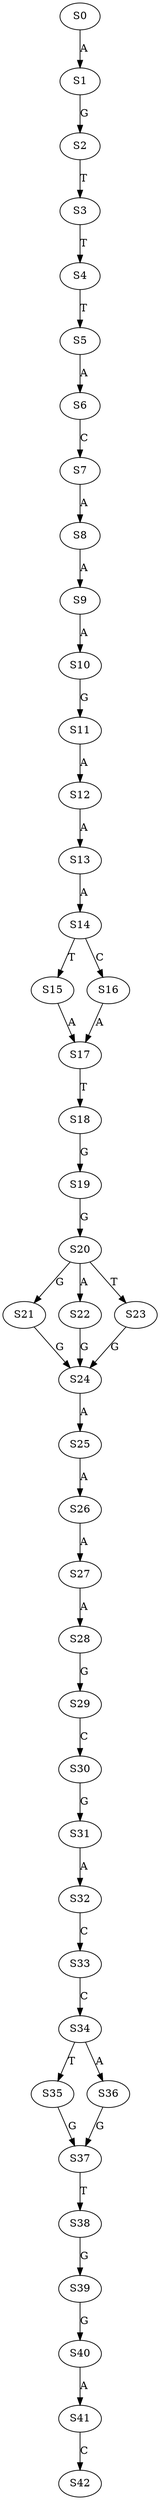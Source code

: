 strict digraph  {
	S0 -> S1 [ label = A ];
	S1 -> S2 [ label = G ];
	S2 -> S3 [ label = T ];
	S3 -> S4 [ label = T ];
	S4 -> S5 [ label = T ];
	S5 -> S6 [ label = A ];
	S6 -> S7 [ label = C ];
	S7 -> S8 [ label = A ];
	S8 -> S9 [ label = A ];
	S9 -> S10 [ label = A ];
	S10 -> S11 [ label = G ];
	S11 -> S12 [ label = A ];
	S12 -> S13 [ label = A ];
	S13 -> S14 [ label = A ];
	S14 -> S15 [ label = T ];
	S14 -> S16 [ label = C ];
	S15 -> S17 [ label = A ];
	S16 -> S17 [ label = A ];
	S17 -> S18 [ label = T ];
	S18 -> S19 [ label = G ];
	S19 -> S20 [ label = G ];
	S20 -> S21 [ label = G ];
	S20 -> S22 [ label = A ];
	S20 -> S23 [ label = T ];
	S21 -> S24 [ label = G ];
	S22 -> S24 [ label = G ];
	S23 -> S24 [ label = G ];
	S24 -> S25 [ label = A ];
	S25 -> S26 [ label = A ];
	S26 -> S27 [ label = A ];
	S27 -> S28 [ label = A ];
	S28 -> S29 [ label = G ];
	S29 -> S30 [ label = C ];
	S30 -> S31 [ label = G ];
	S31 -> S32 [ label = A ];
	S32 -> S33 [ label = C ];
	S33 -> S34 [ label = C ];
	S34 -> S35 [ label = T ];
	S34 -> S36 [ label = A ];
	S35 -> S37 [ label = G ];
	S36 -> S37 [ label = G ];
	S37 -> S38 [ label = T ];
	S38 -> S39 [ label = G ];
	S39 -> S40 [ label = G ];
	S40 -> S41 [ label = A ];
	S41 -> S42 [ label = C ];
}
